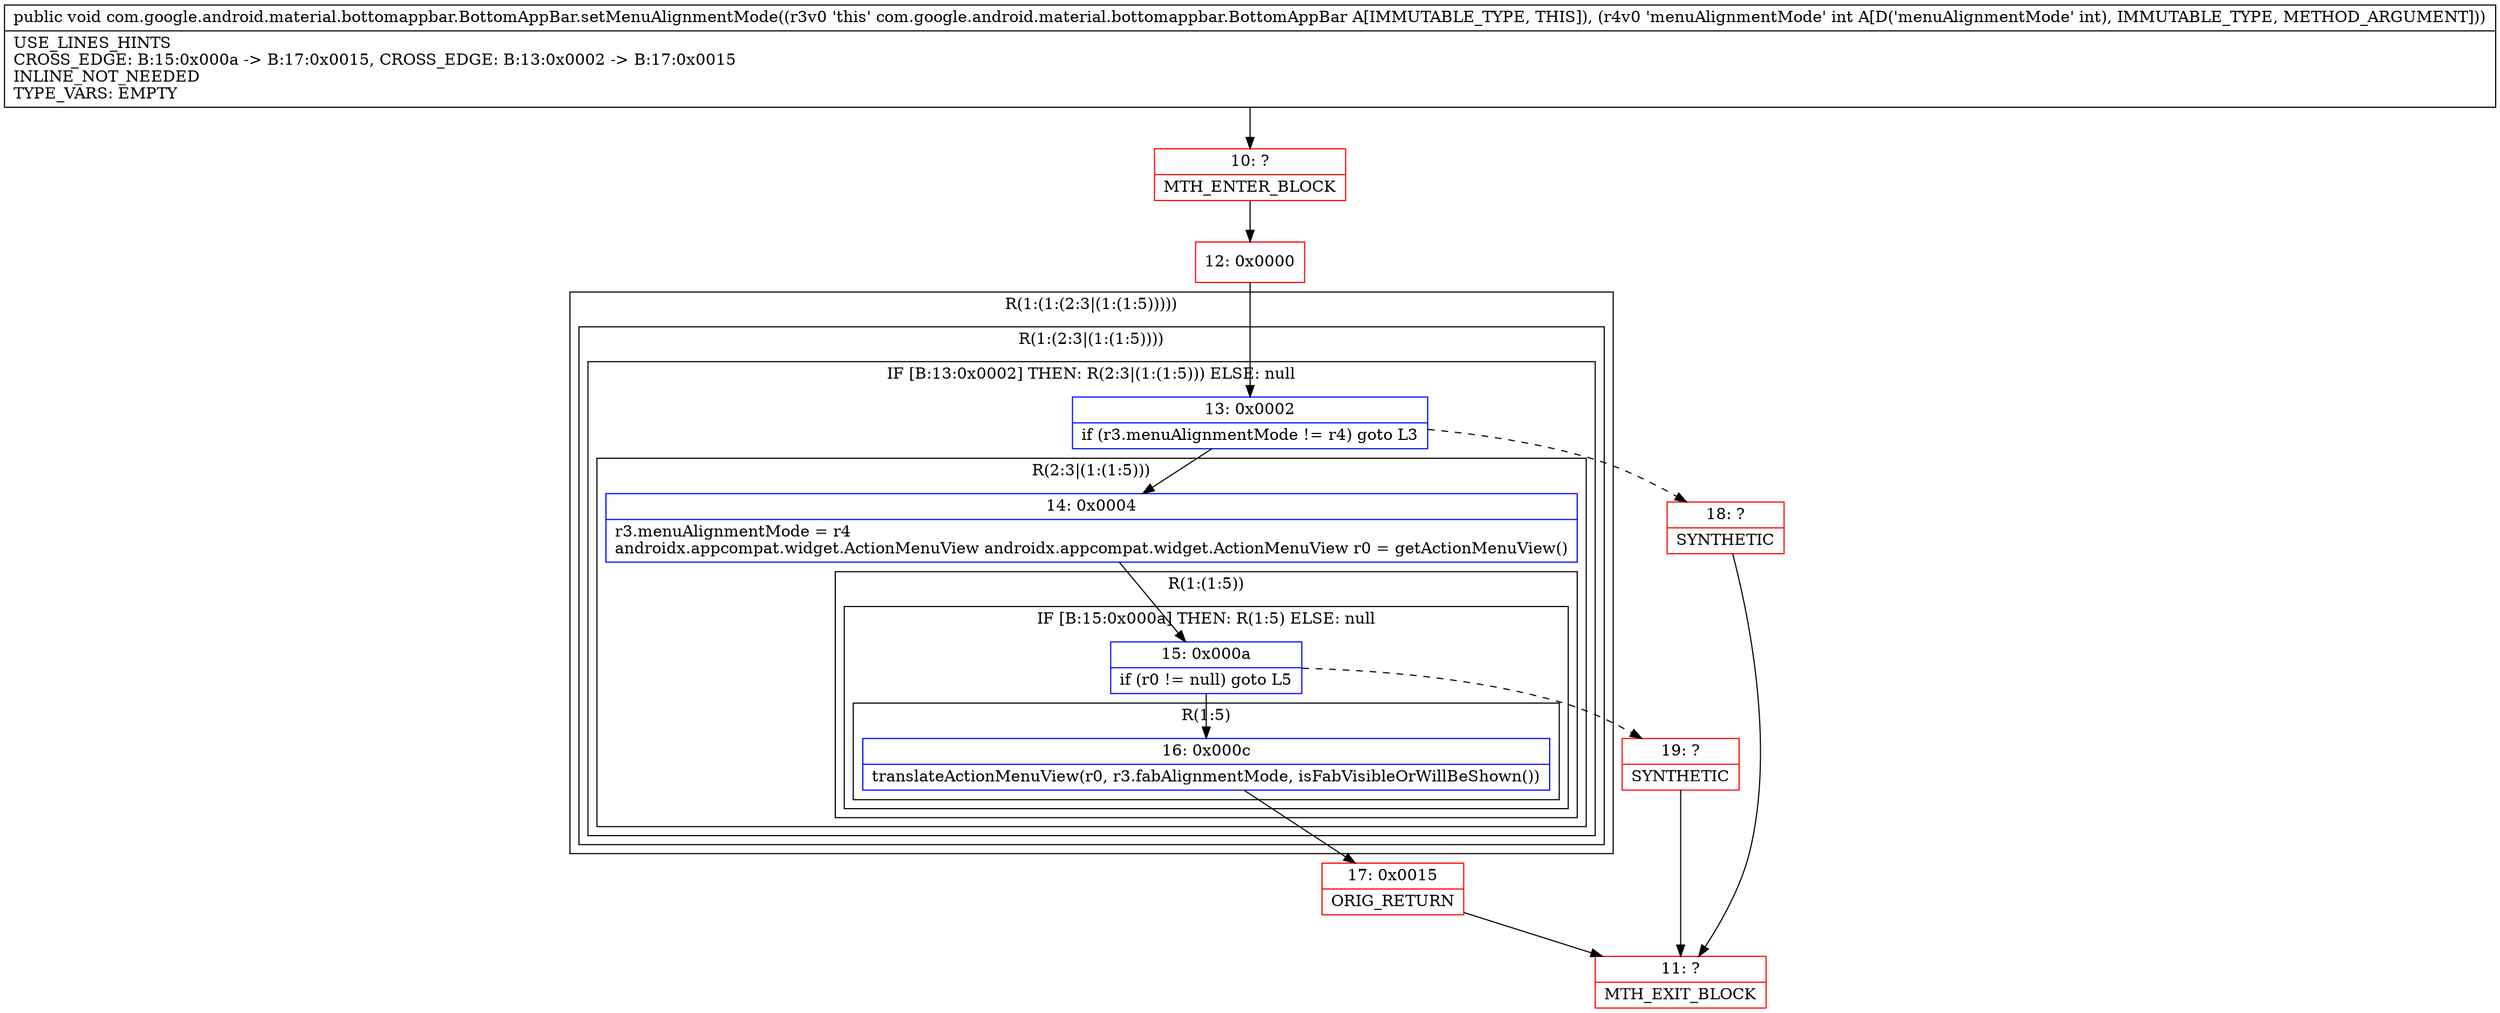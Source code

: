 digraph "CFG forcom.google.android.material.bottomappbar.BottomAppBar.setMenuAlignmentMode(I)V" {
subgraph cluster_Region_2015711904 {
label = "R(1:(1:(2:3|(1:(1:5)))))";
node [shape=record,color=blue];
subgraph cluster_Region_1538167866 {
label = "R(1:(2:3|(1:(1:5))))";
node [shape=record,color=blue];
subgraph cluster_IfRegion_1061067113 {
label = "IF [B:13:0x0002] THEN: R(2:3|(1:(1:5))) ELSE: null";
node [shape=record,color=blue];
Node_13 [shape=record,label="{13\:\ 0x0002|if (r3.menuAlignmentMode != r4) goto L3\l}"];
subgraph cluster_Region_1690767978 {
label = "R(2:3|(1:(1:5)))";
node [shape=record,color=blue];
Node_14 [shape=record,label="{14\:\ 0x0004|r3.menuAlignmentMode = r4\landroidx.appcompat.widget.ActionMenuView androidx.appcompat.widget.ActionMenuView r0 = getActionMenuView()\l}"];
subgraph cluster_Region_1084986359 {
label = "R(1:(1:5))";
node [shape=record,color=blue];
subgraph cluster_IfRegion_209137954 {
label = "IF [B:15:0x000a] THEN: R(1:5) ELSE: null";
node [shape=record,color=blue];
Node_15 [shape=record,label="{15\:\ 0x000a|if (r0 != null) goto L5\l}"];
subgraph cluster_Region_626791762 {
label = "R(1:5)";
node [shape=record,color=blue];
Node_16 [shape=record,label="{16\:\ 0x000c|translateActionMenuView(r0, r3.fabAlignmentMode, isFabVisibleOrWillBeShown())\l}"];
}
}
}
}
}
}
}
Node_10 [shape=record,color=red,label="{10\:\ ?|MTH_ENTER_BLOCK\l}"];
Node_12 [shape=record,color=red,label="{12\:\ 0x0000}"];
Node_17 [shape=record,color=red,label="{17\:\ 0x0015|ORIG_RETURN\l}"];
Node_11 [shape=record,color=red,label="{11\:\ ?|MTH_EXIT_BLOCK\l}"];
Node_19 [shape=record,color=red,label="{19\:\ ?|SYNTHETIC\l}"];
Node_18 [shape=record,color=red,label="{18\:\ ?|SYNTHETIC\l}"];
MethodNode[shape=record,label="{public void com.google.android.material.bottomappbar.BottomAppBar.setMenuAlignmentMode((r3v0 'this' com.google.android.material.bottomappbar.BottomAppBar A[IMMUTABLE_TYPE, THIS]), (r4v0 'menuAlignmentMode' int A[D('menuAlignmentMode' int), IMMUTABLE_TYPE, METHOD_ARGUMENT]))  | USE_LINES_HINTS\lCROSS_EDGE: B:15:0x000a \-\> B:17:0x0015, CROSS_EDGE: B:13:0x0002 \-\> B:17:0x0015\lINLINE_NOT_NEEDED\lTYPE_VARS: EMPTY\l}"];
MethodNode -> Node_10;Node_13 -> Node_14;
Node_13 -> Node_18[style=dashed];
Node_14 -> Node_15;
Node_15 -> Node_16;
Node_15 -> Node_19[style=dashed];
Node_16 -> Node_17;
Node_10 -> Node_12;
Node_12 -> Node_13;
Node_17 -> Node_11;
Node_19 -> Node_11;
Node_18 -> Node_11;
}

